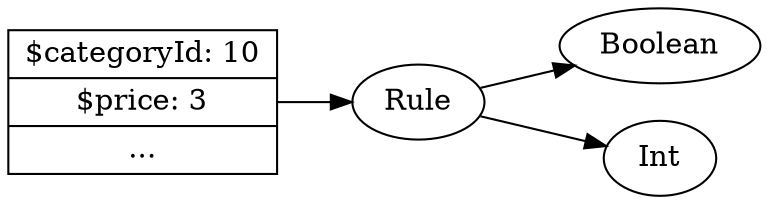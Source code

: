 digraph {
    rankdir=LR

    document[shape="record" label="$categoryId: 10|$price: 3|..."]
    rule[label="Rule" class="choice,disabled"]
    Boolean[class="disabled"]
    Int[class="disabled"]

    document -> rule[class="disabled"]
    rule -> Boolean[class="choice,disabled"]
    rule -> Int[class="choice,disabled"]
}
